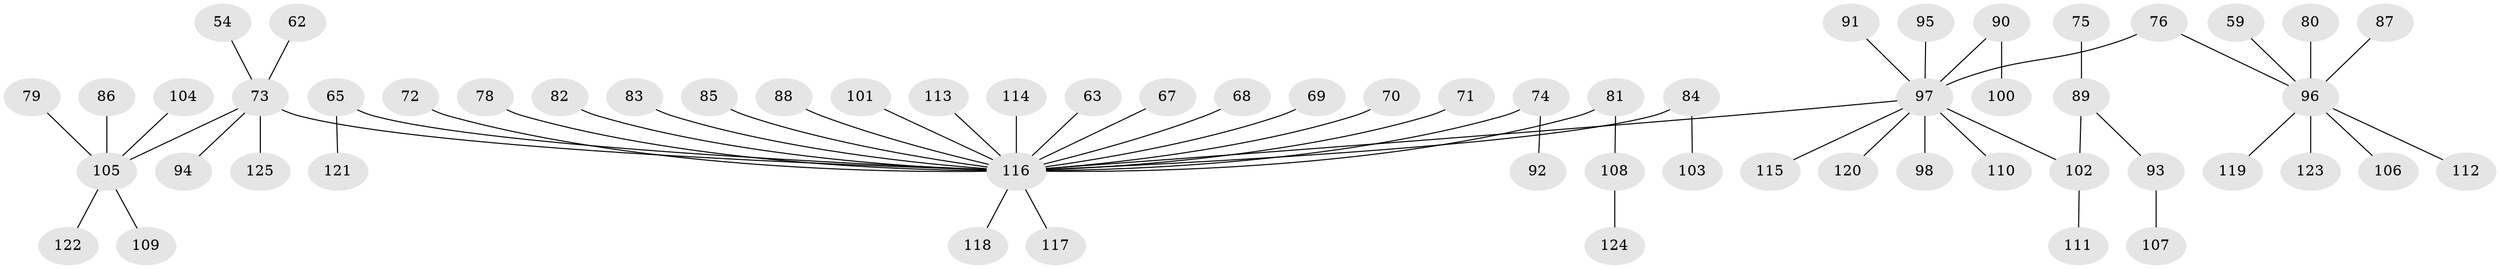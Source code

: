// original degree distribution, {5: 0.032, 7: 0.016, 6: 0.024, 10: 0.008, 1: 0.544, 2: 0.232, 4: 0.048, 3: 0.096}
// Generated by graph-tools (version 1.1) at 2025/53/03/09/25 04:53:00]
// undirected, 62 vertices, 61 edges
graph export_dot {
graph [start="1"]
  node [color=gray90,style=filled];
  54;
  59;
  62;
  63;
  65;
  67;
  68;
  69;
  70;
  71;
  72;
  73 [super="+48"];
  74 [super="+40"];
  75;
  76 [super="+12"];
  78;
  79;
  80;
  81;
  82;
  83;
  84;
  85;
  86;
  87;
  88;
  89 [super="+44"];
  90;
  91;
  92;
  93;
  94;
  95;
  96 [super="+17+18+57+32"];
  97 [super="+9+25+66+51+53"];
  98;
  100;
  101;
  102 [super="+29+38+46"];
  103;
  104;
  105 [super="+52+77"];
  106;
  107;
  108;
  109;
  110;
  111;
  112;
  113;
  114;
  115;
  116 [super="+15+22+64+61+50+99+27+36+31+43+37+41+49+58"];
  117;
  118;
  119;
  120;
  121;
  122;
  123;
  124;
  125;
  54 -- 73;
  59 -- 96;
  62 -- 73;
  63 -- 116;
  65 -- 121;
  65 -- 116;
  67 -- 116;
  68 -- 116;
  69 -- 116;
  70 -- 116;
  71 -- 116;
  72 -- 116;
  73 -- 116;
  73 -- 105;
  73 -- 125;
  73 -- 94;
  74 -- 92;
  74 -- 116;
  75 -- 89;
  76 -- 96;
  76 -- 97;
  78 -- 116;
  79 -- 105;
  80 -- 96;
  81 -- 108;
  81 -- 116;
  82 -- 116;
  83 -- 116;
  84 -- 103;
  84 -- 116;
  85 -- 116;
  86 -- 105;
  87 -- 96;
  88 -- 116;
  89 -- 93;
  89 -- 102;
  90 -- 100;
  90 -- 97;
  91 -- 97;
  93 -- 107;
  95 -- 97;
  96 -- 119;
  96 -- 112;
  96 -- 106;
  96 -- 123;
  97 -- 120;
  97 -- 98;
  97 -- 115;
  97 -- 102;
  97 -- 116;
  97 -- 110;
  101 -- 116;
  102 -- 111;
  104 -- 105;
  105 -- 109;
  105 -- 122;
  108 -- 124;
  113 -- 116;
  114 -- 116;
  116 -- 117;
  116 -- 118;
}
